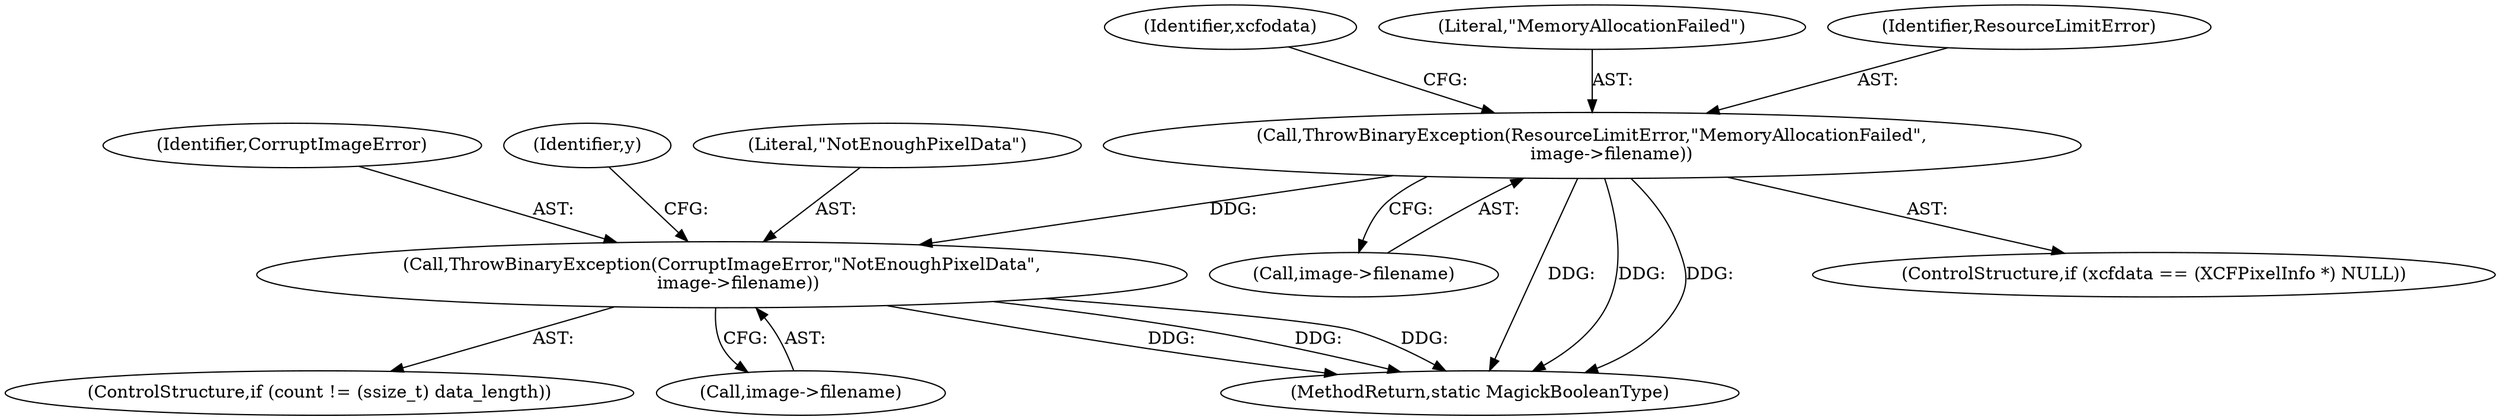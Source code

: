 digraph "0_ImageMagick_a2e1064f288a353bc5fef7f79ccb7683759e775c@pointer" {
"1000131" [label="(Call,ThrowBinaryException(ResourceLimitError,\"MemoryAllocationFailed\",\n       image->filename))"];
"1000159" [label="(Call,ThrowBinaryException(CorruptImageError,\"NotEnoughPixelData\",\n      image->filename))"];
"1000160" [label="(Identifier,CorruptImageError)"];
"1000167" [label="(Identifier,y)"];
"1000134" [label="(Call,image->filename)"];
"1000159" [label="(Call,ThrowBinaryException(CorruptImageError,\"NotEnoughPixelData\",\n      image->filename))"];
"1000131" [label="(Call,ThrowBinaryException(ResourceLimitError,\"MemoryAllocationFailed\",\n       image->filename))"];
"1000153" [label="(ControlStructure,if (count != (ssize_t) data_length))"];
"1000162" [label="(Call,image->filename)"];
"1000138" [label="(Identifier,xcfodata)"];
"1000133" [label="(Literal,\"MemoryAllocationFailed\")"];
"1000319" [label="(MethodReturn,static MagickBooleanType)"];
"1000125" [label="(ControlStructure,if (xcfdata == (XCFPixelInfo *) NULL))"];
"1000161" [label="(Literal,\"NotEnoughPixelData\")"];
"1000132" [label="(Identifier,ResourceLimitError)"];
"1000131" -> "1000125"  [label="AST: "];
"1000131" -> "1000134"  [label="CFG: "];
"1000132" -> "1000131"  [label="AST: "];
"1000133" -> "1000131"  [label="AST: "];
"1000134" -> "1000131"  [label="AST: "];
"1000138" -> "1000131"  [label="CFG: "];
"1000131" -> "1000319"  [label="DDG: "];
"1000131" -> "1000319"  [label="DDG: "];
"1000131" -> "1000319"  [label="DDG: "];
"1000131" -> "1000159"  [label="DDG: "];
"1000159" -> "1000153"  [label="AST: "];
"1000159" -> "1000162"  [label="CFG: "];
"1000160" -> "1000159"  [label="AST: "];
"1000161" -> "1000159"  [label="AST: "];
"1000162" -> "1000159"  [label="AST: "];
"1000167" -> "1000159"  [label="CFG: "];
"1000159" -> "1000319"  [label="DDG: "];
"1000159" -> "1000319"  [label="DDG: "];
"1000159" -> "1000319"  [label="DDG: "];
}

